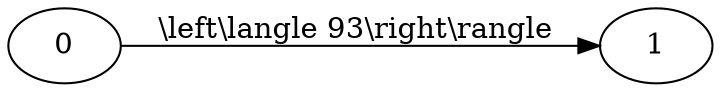 digraph
{
  vcsn_context = "oneset, z"
  rankdir = LR
  edge [texmode = math, lblstyle = auto]
  d2toptions = "--format tikz --tikzedgelabels --graphstyle=automaton --crop --nominsize --autosize"
  d2tdocpreamble = "    \usepackage{amssymb}    \usetikzlibrary{arrows.meta, automata, bending}    \tikzstyle{automaton}=[shorten >=1pt, pos=.4, >={Stealth[bend,round]}, initial text=]    \tikzstyle{named}=[rectangle, rounded corners]    \tikzstyle{initial}=[initial by arrow]    \tikzstyle{accepting}=[accepting by arrow]  "
  {
    node [texmode = math, style = state]
    0 [style = "state, initial, initial text={666}"]
    1 [style = "state, accepting, accepting text={999}"]
  }
  0 -> 1 [label = "\\left\\langle 93\\right\\rangle "]
}
